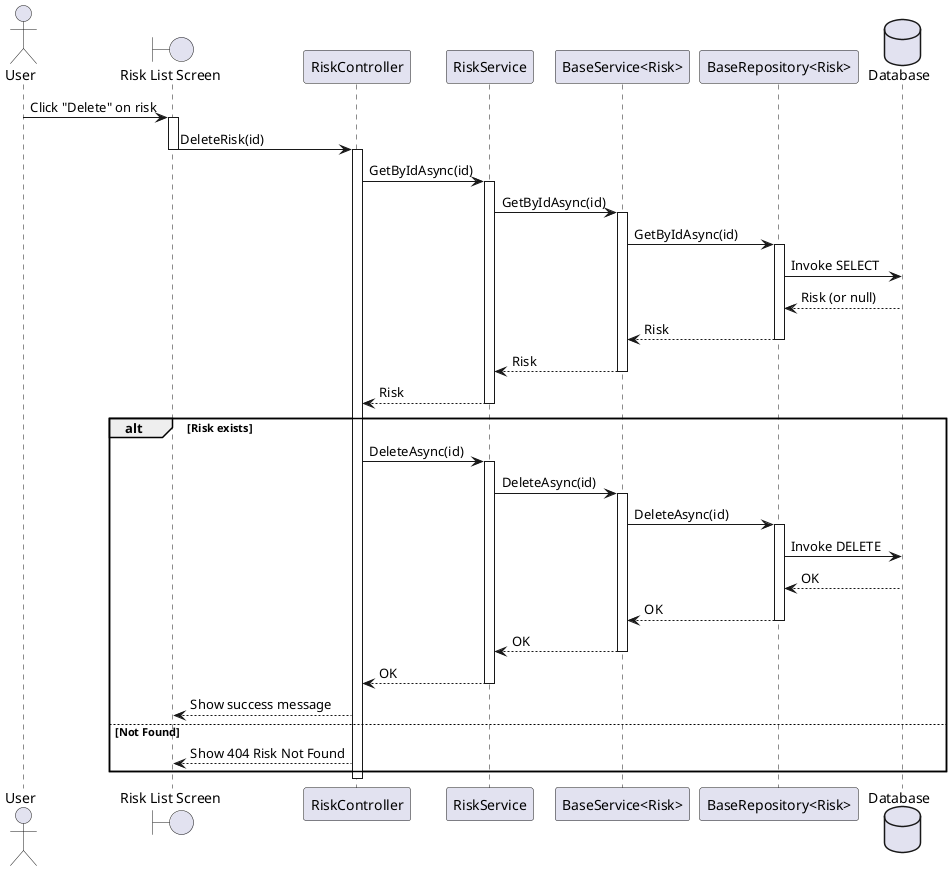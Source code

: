 @startuml

actor User
boundary "Risk List Screen" as Screen
participant "RiskController" as Controller
participant "RiskService" as Service
participant "BaseService<Risk>" as BaseService
participant "BaseRepository<Risk>" as Repo
database "Database" as DB

User -> Screen : Click "Delete" on risk
activate Screen
Screen -> Controller : DeleteRisk(id)
deactivate Screen
activate Controller

Controller -> Service : GetByIdAsync(id)
activate Service
Service -> BaseService : GetByIdAsync(id)
activate BaseService
BaseService -> Repo : GetByIdAsync(id)
activate Repo
Repo -> DB : Invoke SELECT 
DB --> Repo : Risk (or null)
Repo --> BaseService : Risk
deactivate Repo
BaseService --> Service : Risk
deactivate BaseService
Service --> Controller : Risk
deactivate Service

alt Risk exists
    Controller -> Service : DeleteAsync(id)
    activate Service
    Service -> BaseService : DeleteAsync(id)
    activate BaseService
    BaseService -> Repo : DeleteAsync(id)
    activate Repo
    Repo -> DB : Invoke DELETE 
    DB --> Repo : OK
    Repo --> BaseService : OK
    deactivate Repo
    BaseService --> Service : OK
    deactivate BaseService
    Service --> Controller : OK
    deactivate Service
    Controller --> Screen : Show success message
else Not Found
    Controller --> Screen : Show 404 Risk Not Found
end
deactivate Controller
@enduml
